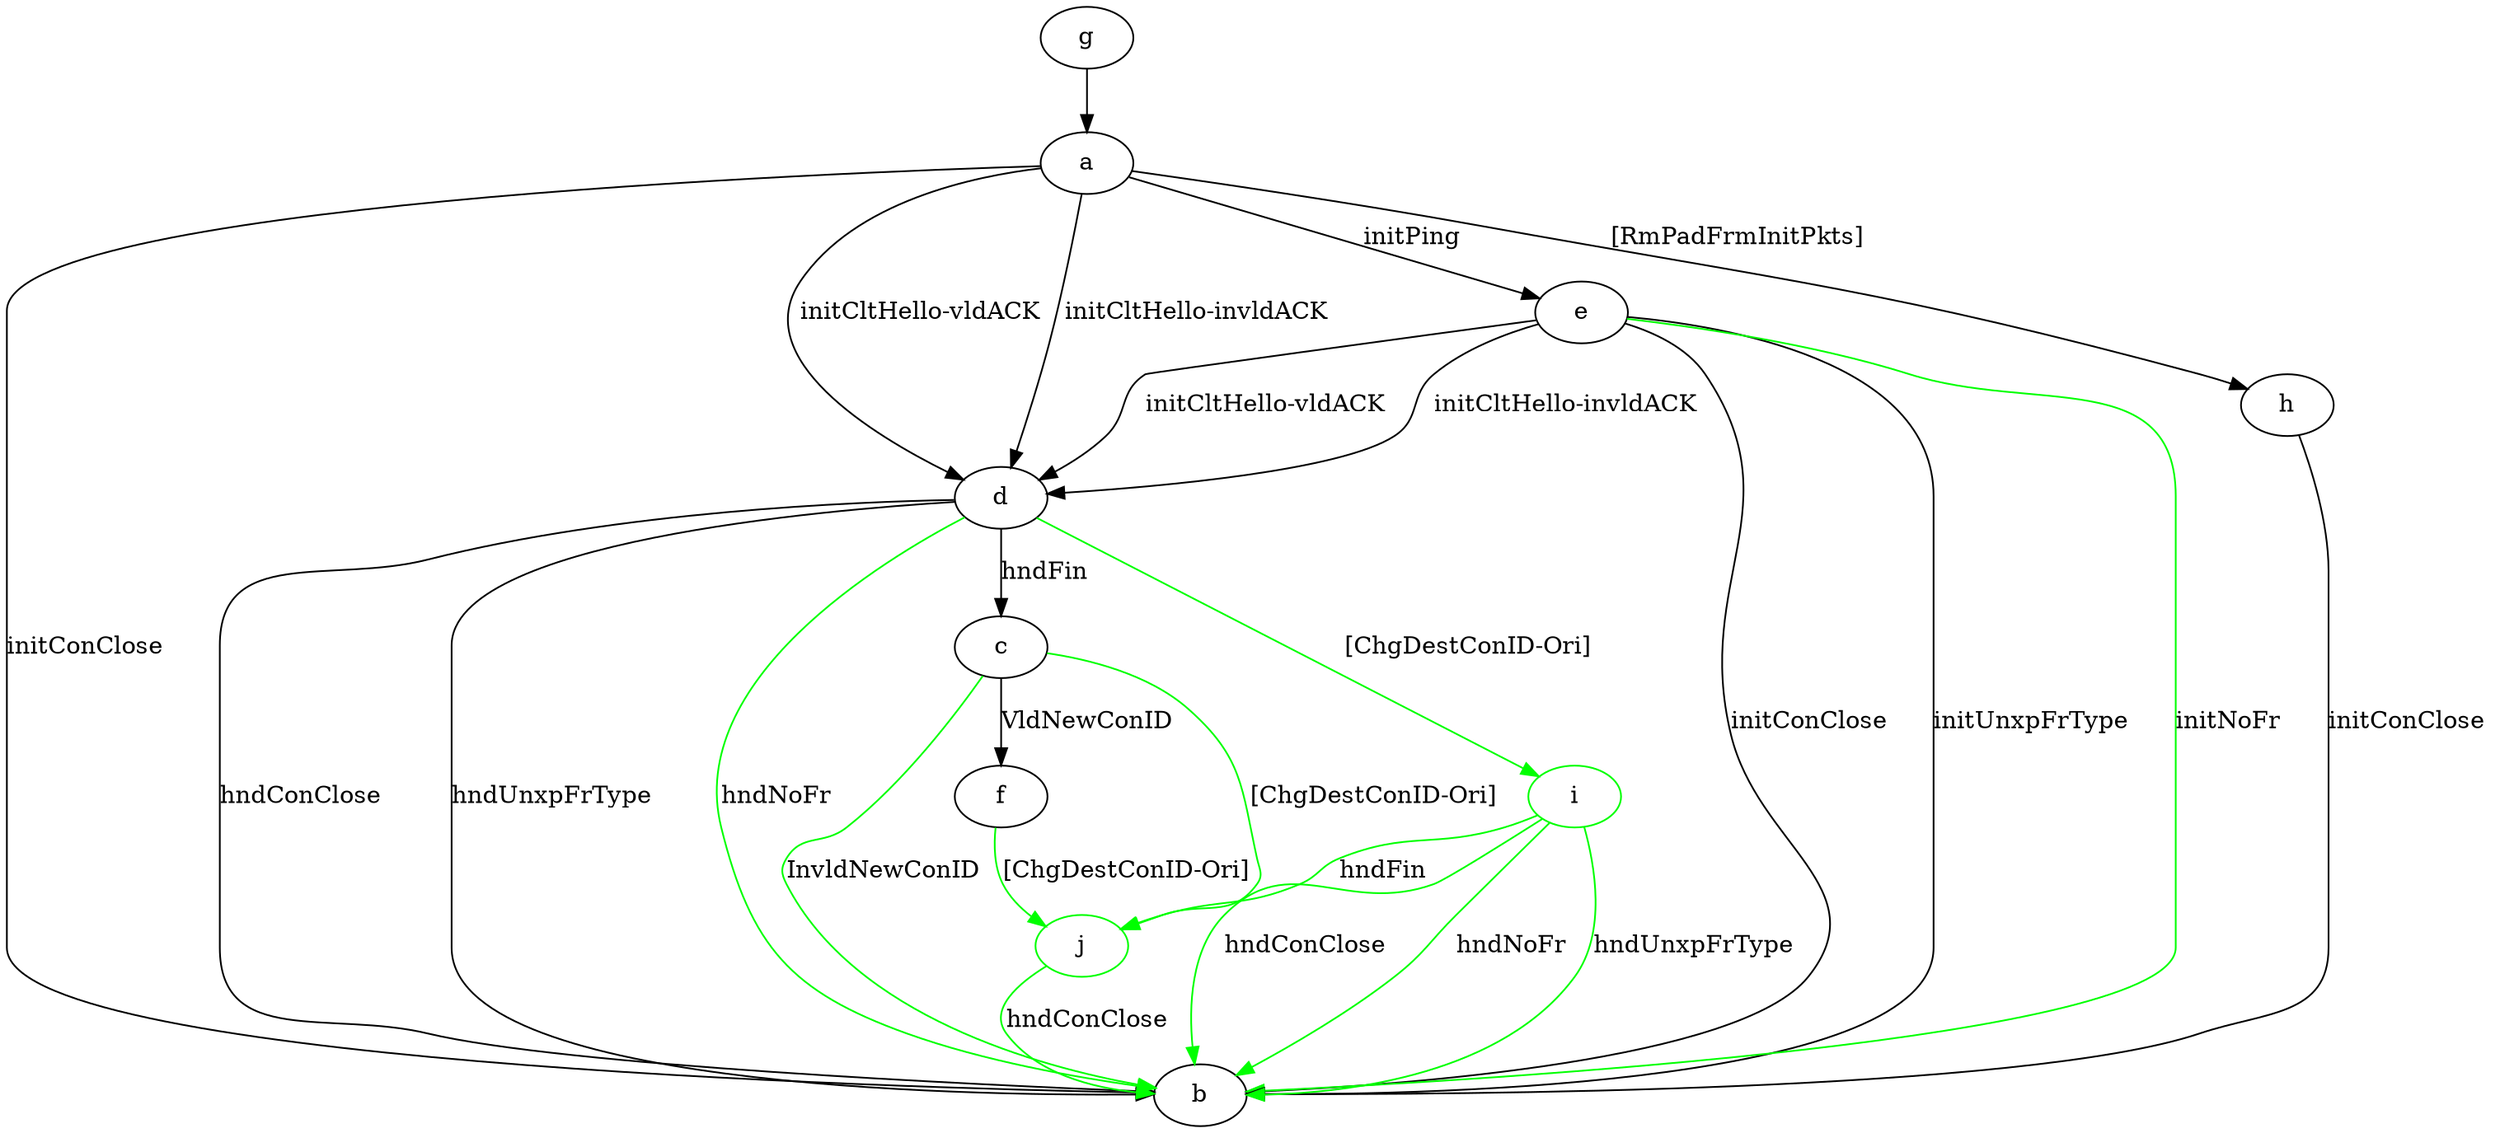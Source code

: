 digraph "" {
	a -> b	[key=0,
		label="initConClose "];
	a -> d	[key=0,
		label="initCltHello-vldACK "];
	a -> d	[key=1,
		label="initCltHello-invldACK "];
	a -> e	[key=0,
		label="initPing "];
	a -> h	[key=0,
		label="[RmPadFrmInitPkts] "];
	c -> b	[key=0,
		color=green,
		label="InvldNewConID "];
	c -> f	[key=0,
		label="VldNewConID "];
	j	[color=green];
	c -> j	[key=0,
		color=green,
		label="[ChgDestConID-Ori] "];
	d -> b	[key=0,
		label="hndConClose "];
	d -> b	[key=1,
		label="hndUnxpFrType "];
	d -> b	[key=2,
		color=green,
		label="hndNoFr "];
	d -> c	[key=0,
		label="hndFin "];
	i	[color=green];
	d -> i	[key=0,
		color=green,
		label="[ChgDestConID-Ori] "];
	e -> b	[key=0,
		label="initConClose "];
	e -> b	[key=1,
		label="initUnxpFrType "];
	e -> b	[key=2,
		color=green,
		label="initNoFr "];
	e -> d	[key=0,
		label="initCltHello-vldACK "];
	e -> d	[key=1,
		label="initCltHello-invldACK "];
	f -> j	[key=0,
		color=green,
		label="[ChgDestConID-Ori] "];
	g -> a	[key=0];
	h -> b	[key=0,
		label="initConClose "];
	i -> b	[key=0,
		color=green,
		label="hndConClose "];
	i -> b	[key=1,
		color=green,
		label="hndNoFr "];
	i -> b	[key=2,
		color=green,
		label="hndUnxpFrType "];
	i -> j	[key=0,
		color=green,
		label="hndFin "];
	j -> b	[key=0,
		color=green,
		label="hndConClose "];
}
